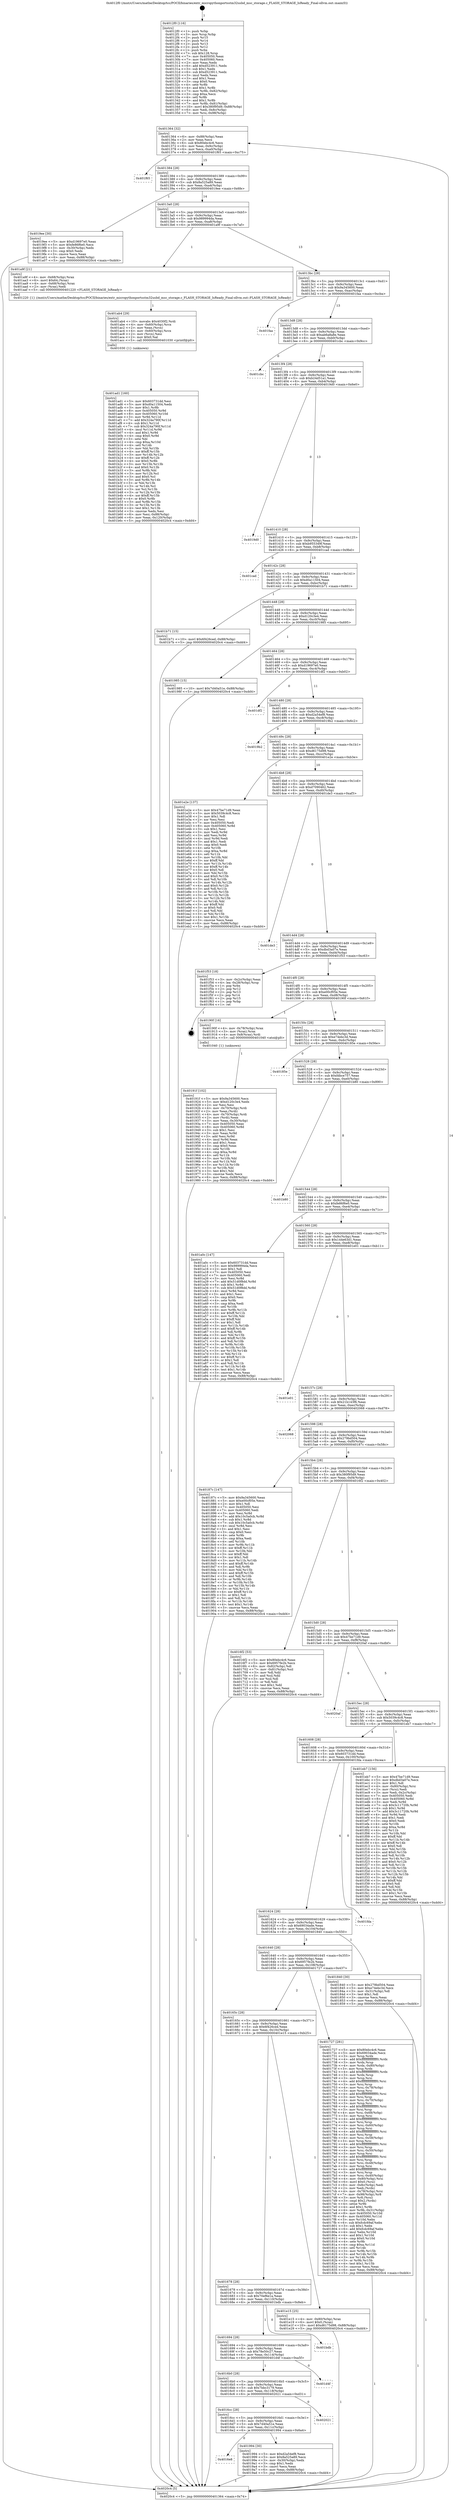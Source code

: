 digraph "0x4012f0" {
  label = "0x4012f0 (/mnt/c/Users/mathe/Desktop/tcc/POCII/binaries/extr_micropythonportsstm32usbd_msc_storage.c_FLASH_STORAGE_IsReady_Final-ollvm.out::main(0))"
  labelloc = "t"
  node[shape=record]

  Entry [label="",width=0.3,height=0.3,shape=circle,fillcolor=black,style=filled]
  "0x401364" [label="{
     0x401364 [32]\l
     | [instrs]\l
     &nbsp;&nbsp;0x401364 \<+6\>: mov -0x88(%rbp),%eax\l
     &nbsp;&nbsp;0x40136a \<+2\>: mov %eax,%ecx\l
     &nbsp;&nbsp;0x40136c \<+6\>: sub $0x80ebc4c6,%ecx\l
     &nbsp;&nbsp;0x401372 \<+6\>: mov %eax,-0x9c(%rbp)\l
     &nbsp;&nbsp;0x401378 \<+6\>: mov %ecx,-0xa0(%rbp)\l
     &nbsp;&nbsp;0x40137e \<+6\>: je 0000000000401f65 \<main+0xc75\>\l
  }"]
  "0x401f65" [label="{
     0x401f65\l
  }", style=dashed]
  "0x401384" [label="{
     0x401384 [28]\l
     | [instrs]\l
     &nbsp;&nbsp;0x401384 \<+5\>: jmp 0000000000401389 \<main+0x99\>\l
     &nbsp;&nbsp;0x401389 \<+6\>: mov -0x9c(%rbp),%eax\l
     &nbsp;&nbsp;0x40138f \<+5\>: sub $0x8a525a89,%eax\l
     &nbsp;&nbsp;0x401394 \<+6\>: mov %eax,-0xa4(%rbp)\l
     &nbsp;&nbsp;0x40139a \<+6\>: je 00000000004019ee \<main+0x6fe\>\l
  }"]
  Exit [label="",width=0.3,height=0.3,shape=circle,fillcolor=black,style=filled,peripheries=2]
  "0x4019ee" [label="{
     0x4019ee [30]\l
     | [instrs]\l
     &nbsp;&nbsp;0x4019ee \<+5\>: mov $0xd19697e0,%eax\l
     &nbsp;&nbsp;0x4019f3 \<+5\>: mov $0xfe86f6e0,%ecx\l
     &nbsp;&nbsp;0x4019f8 \<+3\>: mov -0x30(%rbp),%edx\l
     &nbsp;&nbsp;0x4019fb \<+3\>: cmp $0x0,%edx\l
     &nbsp;&nbsp;0x4019fe \<+3\>: cmove %ecx,%eax\l
     &nbsp;&nbsp;0x401a01 \<+6\>: mov %eax,-0x88(%rbp)\l
     &nbsp;&nbsp;0x401a07 \<+5\>: jmp 00000000004020c4 \<main+0xdd4\>\l
  }"]
  "0x4013a0" [label="{
     0x4013a0 [28]\l
     | [instrs]\l
     &nbsp;&nbsp;0x4013a0 \<+5\>: jmp 00000000004013a5 \<main+0xb5\>\l
     &nbsp;&nbsp;0x4013a5 \<+6\>: mov -0x9c(%rbp),%eax\l
     &nbsp;&nbsp;0x4013ab \<+5\>: sub $0x989994da,%eax\l
     &nbsp;&nbsp;0x4013b0 \<+6\>: mov %eax,-0xa8(%rbp)\l
     &nbsp;&nbsp;0x4013b6 \<+6\>: je 0000000000401a9f \<main+0x7af\>\l
  }"]
  "0x401ad1" [label="{
     0x401ad1 [160]\l
     | [instrs]\l
     &nbsp;&nbsp;0x401ad1 \<+5\>: mov $0x603731dd,%esi\l
     &nbsp;&nbsp;0x401ad6 \<+5\>: mov $0xd0a11504,%edx\l
     &nbsp;&nbsp;0x401adb \<+3\>: mov $0x1,%r8b\l
     &nbsp;&nbsp;0x401ade \<+8\>: mov 0x405050,%r9d\l
     &nbsp;&nbsp;0x401ae6 \<+8\>: mov 0x405060,%r10d\l
     &nbsp;&nbsp;0x401aee \<+3\>: mov %r9d,%r11d\l
     &nbsp;&nbsp;0x401af1 \<+7\>: add $0x324a790f,%r11d\l
     &nbsp;&nbsp;0x401af8 \<+4\>: sub $0x1,%r11d\l
     &nbsp;&nbsp;0x401afc \<+7\>: sub $0x324a790f,%r11d\l
     &nbsp;&nbsp;0x401b03 \<+4\>: imul %r11d,%r9d\l
     &nbsp;&nbsp;0x401b07 \<+4\>: and $0x1,%r9d\l
     &nbsp;&nbsp;0x401b0b \<+4\>: cmp $0x0,%r9d\l
     &nbsp;&nbsp;0x401b0f \<+3\>: sete %bl\l
     &nbsp;&nbsp;0x401b12 \<+4\>: cmp $0xa,%r10d\l
     &nbsp;&nbsp;0x401b16 \<+4\>: setl %r14b\l
     &nbsp;&nbsp;0x401b1a \<+3\>: mov %bl,%r15b\l
     &nbsp;&nbsp;0x401b1d \<+4\>: xor $0xff,%r15b\l
     &nbsp;&nbsp;0x401b21 \<+3\>: mov %r14b,%r12b\l
     &nbsp;&nbsp;0x401b24 \<+4\>: xor $0xff,%r12b\l
     &nbsp;&nbsp;0x401b28 \<+4\>: xor $0x0,%r8b\l
     &nbsp;&nbsp;0x401b2c \<+3\>: mov %r15b,%r13b\l
     &nbsp;&nbsp;0x401b2f \<+4\>: and $0x0,%r13b\l
     &nbsp;&nbsp;0x401b33 \<+3\>: and %r8b,%bl\l
     &nbsp;&nbsp;0x401b36 \<+3\>: mov %r12b,%cl\l
     &nbsp;&nbsp;0x401b39 \<+3\>: and $0x0,%cl\l
     &nbsp;&nbsp;0x401b3c \<+3\>: and %r8b,%r14b\l
     &nbsp;&nbsp;0x401b3f \<+3\>: or %bl,%r13b\l
     &nbsp;&nbsp;0x401b42 \<+3\>: or %r14b,%cl\l
     &nbsp;&nbsp;0x401b45 \<+3\>: xor %cl,%r13b\l
     &nbsp;&nbsp;0x401b48 \<+3\>: or %r12b,%r15b\l
     &nbsp;&nbsp;0x401b4b \<+4\>: xor $0xff,%r15b\l
     &nbsp;&nbsp;0x401b4f \<+4\>: or $0x0,%r8b\l
     &nbsp;&nbsp;0x401b53 \<+3\>: and %r8b,%r15b\l
     &nbsp;&nbsp;0x401b56 \<+3\>: or %r15b,%r13b\l
     &nbsp;&nbsp;0x401b59 \<+4\>: test $0x1,%r13b\l
     &nbsp;&nbsp;0x401b5d \<+3\>: cmovne %edx,%esi\l
     &nbsp;&nbsp;0x401b60 \<+6\>: mov %esi,-0x88(%rbp)\l
     &nbsp;&nbsp;0x401b66 \<+6\>: mov %eax,-0x120(%rbp)\l
     &nbsp;&nbsp;0x401b6c \<+5\>: jmp 00000000004020c4 \<main+0xdd4\>\l
  }"]
  "0x401a9f" [label="{
     0x401a9f [21]\l
     | [instrs]\l
     &nbsp;&nbsp;0x401a9f \<+4\>: mov -0x68(%rbp),%rax\l
     &nbsp;&nbsp;0x401aa3 \<+6\>: movl $0x64,(%rax)\l
     &nbsp;&nbsp;0x401aa9 \<+4\>: mov -0x68(%rbp),%rax\l
     &nbsp;&nbsp;0x401aad \<+2\>: mov (%rax),%edi\l
     &nbsp;&nbsp;0x401aaf \<+5\>: call 0000000000401220 \<FLASH_STORAGE_IsReady\>\l
     | [calls]\l
     &nbsp;&nbsp;0x401220 \{1\} (/mnt/c/Users/mathe/Desktop/tcc/POCII/binaries/extr_micropythonportsstm32usbd_msc_storage.c_FLASH_STORAGE_IsReady_Final-ollvm.out::FLASH_STORAGE_IsReady)\l
  }"]
  "0x4013bc" [label="{
     0x4013bc [28]\l
     | [instrs]\l
     &nbsp;&nbsp;0x4013bc \<+5\>: jmp 00000000004013c1 \<main+0xd1\>\l
     &nbsp;&nbsp;0x4013c1 \<+6\>: mov -0x9c(%rbp),%eax\l
     &nbsp;&nbsp;0x4013c7 \<+5\>: sub $0x9a345600,%eax\l
     &nbsp;&nbsp;0x4013cc \<+6\>: mov %eax,-0xac(%rbp)\l
     &nbsp;&nbsp;0x4013d2 \<+6\>: je 0000000000401faa \<main+0xcba\>\l
  }"]
  "0x401ab4" [label="{
     0x401ab4 [29]\l
     | [instrs]\l
     &nbsp;&nbsp;0x401ab4 \<+10\>: movabs $0x4030f2,%rdi\l
     &nbsp;&nbsp;0x401abe \<+4\>: mov -0x60(%rbp),%rcx\l
     &nbsp;&nbsp;0x401ac2 \<+2\>: mov %eax,(%rcx)\l
     &nbsp;&nbsp;0x401ac4 \<+4\>: mov -0x60(%rbp),%rcx\l
     &nbsp;&nbsp;0x401ac8 \<+2\>: mov (%rcx),%esi\l
     &nbsp;&nbsp;0x401aca \<+2\>: mov $0x0,%al\l
     &nbsp;&nbsp;0x401acc \<+5\>: call 0000000000401030 \<printf@plt\>\l
     | [calls]\l
     &nbsp;&nbsp;0x401030 \{1\} (unknown)\l
  }"]
  "0x401faa" [label="{
     0x401faa\l
  }", style=dashed]
  "0x4013d8" [label="{
     0x4013d8 [28]\l
     | [instrs]\l
     &nbsp;&nbsp;0x4013d8 \<+5\>: jmp 00000000004013dd \<main+0xed\>\l
     &nbsp;&nbsp;0x4013dd \<+6\>: mov -0x9c(%rbp),%eax\l
     &nbsp;&nbsp;0x4013e3 \<+5\>: sub $0xab6a8a8e,%eax\l
     &nbsp;&nbsp;0x4013e8 \<+6\>: mov %eax,-0xb0(%rbp)\l
     &nbsp;&nbsp;0x4013ee \<+6\>: je 0000000000401cbc \<main+0x9cc\>\l
  }"]
  "0x4016e8" [label="{
     0x4016e8\l
  }", style=dashed]
  "0x401cbc" [label="{
     0x401cbc\l
  }", style=dashed]
  "0x4013f4" [label="{
     0x4013f4 [28]\l
     | [instrs]\l
     &nbsp;&nbsp;0x4013f4 \<+5\>: jmp 00000000004013f9 \<main+0x109\>\l
     &nbsp;&nbsp;0x4013f9 \<+6\>: mov -0x9c(%rbp),%eax\l
     &nbsp;&nbsp;0x4013ff \<+5\>: sub $0xb24d51a1,%eax\l
     &nbsp;&nbsp;0x401404 \<+6\>: mov %eax,-0xb4(%rbp)\l
     &nbsp;&nbsp;0x40140a \<+6\>: je 00000000004019d0 \<main+0x6e0\>\l
  }"]
  "0x401994" [label="{
     0x401994 [30]\l
     | [instrs]\l
     &nbsp;&nbsp;0x401994 \<+5\>: mov $0xd2a54ef8,%eax\l
     &nbsp;&nbsp;0x401999 \<+5\>: mov $0x8a525a89,%ecx\l
     &nbsp;&nbsp;0x40199e \<+3\>: mov -0x30(%rbp),%edx\l
     &nbsp;&nbsp;0x4019a1 \<+3\>: cmp $0x1,%edx\l
     &nbsp;&nbsp;0x4019a4 \<+3\>: cmovl %ecx,%eax\l
     &nbsp;&nbsp;0x4019a7 \<+6\>: mov %eax,-0x88(%rbp)\l
     &nbsp;&nbsp;0x4019ad \<+5\>: jmp 00000000004020c4 \<main+0xdd4\>\l
  }"]
  "0x4019d0" [label="{
     0x4019d0\l
  }", style=dashed]
  "0x401410" [label="{
     0x401410 [28]\l
     | [instrs]\l
     &nbsp;&nbsp;0x401410 \<+5\>: jmp 0000000000401415 \<main+0x125\>\l
     &nbsp;&nbsp;0x401415 \<+6\>: mov -0x9c(%rbp),%eax\l
     &nbsp;&nbsp;0x40141b \<+5\>: sub $0xb955349f,%eax\l
     &nbsp;&nbsp;0x401420 \<+6\>: mov %eax,-0xb8(%rbp)\l
     &nbsp;&nbsp;0x401426 \<+6\>: je 0000000000401cad \<main+0x9bd\>\l
  }"]
  "0x4016cc" [label="{
     0x4016cc [28]\l
     | [instrs]\l
     &nbsp;&nbsp;0x4016cc \<+5\>: jmp 00000000004016d1 \<main+0x3e1\>\l
     &nbsp;&nbsp;0x4016d1 \<+6\>: mov -0x9c(%rbp),%eax\l
     &nbsp;&nbsp;0x4016d7 \<+5\>: sub $0x7d40a51e,%eax\l
     &nbsp;&nbsp;0x4016dc \<+6\>: mov %eax,-0x11c(%rbp)\l
     &nbsp;&nbsp;0x4016e2 \<+6\>: je 0000000000401994 \<main+0x6a4\>\l
  }"]
  "0x401cad" [label="{
     0x401cad\l
  }", style=dashed]
  "0x40142c" [label="{
     0x40142c [28]\l
     | [instrs]\l
     &nbsp;&nbsp;0x40142c \<+5\>: jmp 0000000000401431 \<main+0x141\>\l
     &nbsp;&nbsp;0x401431 \<+6\>: mov -0x9c(%rbp),%eax\l
     &nbsp;&nbsp;0x401437 \<+5\>: sub $0xd0a11504,%eax\l
     &nbsp;&nbsp;0x40143c \<+6\>: mov %eax,-0xbc(%rbp)\l
     &nbsp;&nbsp;0x401442 \<+6\>: je 0000000000401b71 \<main+0x881\>\l
  }"]
  "0x402021" [label="{
     0x402021\l
  }", style=dashed]
  "0x401b71" [label="{
     0x401b71 [15]\l
     | [instrs]\l
     &nbsp;&nbsp;0x401b71 \<+10\>: movl $0x6f426ced,-0x88(%rbp)\l
     &nbsp;&nbsp;0x401b7b \<+5\>: jmp 00000000004020c4 \<main+0xdd4\>\l
  }"]
  "0x401448" [label="{
     0x401448 [28]\l
     | [instrs]\l
     &nbsp;&nbsp;0x401448 \<+5\>: jmp 000000000040144d \<main+0x15d\>\l
     &nbsp;&nbsp;0x40144d \<+6\>: mov -0x9c(%rbp),%eax\l
     &nbsp;&nbsp;0x401453 \<+5\>: sub $0xd120c3e4,%eax\l
     &nbsp;&nbsp;0x401458 \<+6\>: mov %eax,-0xc0(%rbp)\l
     &nbsp;&nbsp;0x40145e \<+6\>: je 0000000000401985 \<main+0x695\>\l
  }"]
  "0x4016b0" [label="{
     0x4016b0 [28]\l
     | [instrs]\l
     &nbsp;&nbsp;0x4016b0 \<+5\>: jmp 00000000004016b5 \<main+0x3c5\>\l
     &nbsp;&nbsp;0x4016b5 \<+6\>: mov -0x9c(%rbp),%eax\l
     &nbsp;&nbsp;0x4016bb \<+5\>: sub $0x7bbc3179,%eax\l
     &nbsp;&nbsp;0x4016c0 \<+6\>: mov %eax,-0x118(%rbp)\l
     &nbsp;&nbsp;0x4016c6 \<+6\>: je 0000000000402021 \<main+0xd31\>\l
  }"]
  "0x401985" [label="{
     0x401985 [15]\l
     | [instrs]\l
     &nbsp;&nbsp;0x401985 \<+10\>: movl $0x7d40a51e,-0x88(%rbp)\l
     &nbsp;&nbsp;0x40198f \<+5\>: jmp 00000000004020c4 \<main+0xdd4\>\l
  }"]
  "0x401464" [label="{
     0x401464 [28]\l
     | [instrs]\l
     &nbsp;&nbsp;0x401464 \<+5\>: jmp 0000000000401469 \<main+0x179\>\l
     &nbsp;&nbsp;0x401469 \<+6\>: mov -0x9c(%rbp),%eax\l
     &nbsp;&nbsp;0x40146f \<+5\>: sub $0xd19697e0,%eax\l
     &nbsp;&nbsp;0x401474 \<+6\>: mov %eax,-0xc4(%rbp)\l
     &nbsp;&nbsp;0x40147a \<+6\>: je 0000000000401df2 \<main+0xb02\>\l
  }"]
  "0x401d4f" [label="{
     0x401d4f\l
  }", style=dashed]
  "0x401df2" [label="{
     0x401df2\l
  }", style=dashed]
  "0x401480" [label="{
     0x401480 [28]\l
     | [instrs]\l
     &nbsp;&nbsp;0x401480 \<+5\>: jmp 0000000000401485 \<main+0x195\>\l
     &nbsp;&nbsp;0x401485 \<+6\>: mov -0x9c(%rbp),%eax\l
     &nbsp;&nbsp;0x40148b \<+5\>: sub $0xd2a54ef8,%eax\l
     &nbsp;&nbsp;0x401490 \<+6\>: mov %eax,-0xc8(%rbp)\l
     &nbsp;&nbsp;0x401496 \<+6\>: je 00000000004019b2 \<main+0x6c2\>\l
  }"]
  "0x401694" [label="{
     0x401694 [28]\l
     | [instrs]\l
     &nbsp;&nbsp;0x401694 \<+5\>: jmp 0000000000401699 \<main+0x3a9\>\l
     &nbsp;&nbsp;0x401699 \<+6\>: mov -0x9c(%rbp),%eax\l
     &nbsp;&nbsp;0x40169f \<+5\>: sub $0x78e50c27,%eax\l
     &nbsp;&nbsp;0x4016a4 \<+6\>: mov %eax,-0x114(%rbp)\l
     &nbsp;&nbsp;0x4016aa \<+6\>: je 0000000000401d4f \<main+0xa5f\>\l
  }"]
  "0x4019b2" [label="{
     0x4019b2\l
  }", style=dashed]
  "0x40149c" [label="{
     0x40149c [28]\l
     | [instrs]\l
     &nbsp;&nbsp;0x40149c \<+5\>: jmp 00000000004014a1 \<main+0x1b1\>\l
     &nbsp;&nbsp;0x4014a1 \<+6\>: mov -0x9c(%rbp),%eax\l
     &nbsp;&nbsp;0x4014a7 \<+5\>: sub $0xd6175d98,%eax\l
     &nbsp;&nbsp;0x4014ac \<+6\>: mov %eax,-0xcc(%rbp)\l
     &nbsp;&nbsp;0x4014b2 \<+6\>: je 0000000000401e2e \<main+0xb3e\>\l
  }"]
  "0x401bdb" [label="{
     0x401bdb\l
  }", style=dashed]
  "0x401e2e" [label="{
     0x401e2e [137]\l
     | [instrs]\l
     &nbsp;&nbsp;0x401e2e \<+5\>: mov $0x47be71d9,%eax\l
     &nbsp;&nbsp;0x401e33 \<+5\>: mov $0x5039c4c8,%ecx\l
     &nbsp;&nbsp;0x401e38 \<+2\>: mov $0x1,%dl\l
     &nbsp;&nbsp;0x401e3a \<+2\>: xor %esi,%esi\l
     &nbsp;&nbsp;0x401e3c \<+7\>: mov 0x405050,%edi\l
     &nbsp;&nbsp;0x401e43 \<+8\>: mov 0x405060,%r8d\l
     &nbsp;&nbsp;0x401e4b \<+3\>: sub $0x1,%esi\l
     &nbsp;&nbsp;0x401e4e \<+3\>: mov %edi,%r9d\l
     &nbsp;&nbsp;0x401e51 \<+3\>: add %esi,%r9d\l
     &nbsp;&nbsp;0x401e54 \<+4\>: imul %r9d,%edi\l
     &nbsp;&nbsp;0x401e58 \<+3\>: and $0x1,%edi\l
     &nbsp;&nbsp;0x401e5b \<+3\>: cmp $0x0,%edi\l
     &nbsp;&nbsp;0x401e5e \<+4\>: sete %r10b\l
     &nbsp;&nbsp;0x401e62 \<+4\>: cmp $0xa,%r8d\l
     &nbsp;&nbsp;0x401e66 \<+4\>: setl %r11b\l
     &nbsp;&nbsp;0x401e6a \<+3\>: mov %r10b,%bl\l
     &nbsp;&nbsp;0x401e6d \<+3\>: xor $0xff,%bl\l
     &nbsp;&nbsp;0x401e70 \<+3\>: mov %r11b,%r14b\l
     &nbsp;&nbsp;0x401e73 \<+4\>: xor $0xff,%r14b\l
     &nbsp;&nbsp;0x401e77 \<+3\>: xor $0x0,%dl\l
     &nbsp;&nbsp;0x401e7a \<+3\>: mov %bl,%r15b\l
     &nbsp;&nbsp;0x401e7d \<+4\>: and $0x0,%r15b\l
     &nbsp;&nbsp;0x401e81 \<+3\>: and %dl,%r10b\l
     &nbsp;&nbsp;0x401e84 \<+3\>: mov %r14b,%r12b\l
     &nbsp;&nbsp;0x401e87 \<+4\>: and $0x0,%r12b\l
     &nbsp;&nbsp;0x401e8b \<+3\>: and %dl,%r11b\l
     &nbsp;&nbsp;0x401e8e \<+3\>: or %r10b,%r15b\l
     &nbsp;&nbsp;0x401e91 \<+3\>: or %r11b,%r12b\l
     &nbsp;&nbsp;0x401e94 \<+3\>: xor %r12b,%r15b\l
     &nbsp;&nbsp;0x401e97 \<+3\>: or %r14b,%bl\l
     &nbsp;&nbsp;0x401e9a \<+3\>: xor $0xff,%bl\l
     &nbsp;&nbsp;0x401e9d \<+3\>: or $0x0,%dl\l
     &nbsp;&nbsp;0x401ea0 \<+2\>: and %dl,%bl\l
     &nbsp;&nbsp;0x401ea2 \<+3\>: or %bl,%r15b\l
     &nbsp;&nbsp;0x401ea5 \<+4\>: test $0x1,%r15b\l
     &nbsp;&nbsp;0x401ea9 \<+3\>: cmovne %ecx,%eax\l
     &nbsp;&nbsp;0x401eac \<+6\>: mov %eax,-0x88(%rbp)\l
     &nbsp;&nbsp;0x401eb2 \<+5\>: jmp 00000000004020c4 \<main+0xdd4\>\l
  }"]
  "0x4014b8" [label="{
     0x4014b8 [28]\l
     | [instrs]\l
     &nbsp;&nbsp;0x4014b8 \<+5\>: jmp 00000000004014bd \<main+0x1cd\>\l
     &nbsp;&nbsp;0x4014bd \<+6\>: mov -0x9c(%rbp),%eax\l
     &nbsp;&nbsp;0x4014c3 \<+5\>: sub $0xd7090462,%eax\l
     &nbsp;&nbsp;0x4014c8 \<+6\>: mov %eax,-0xd0(%rbp)\l
     &nbsp;&nbsp;0x4014ce \<+6\>: je 0000000000401de3 \<main+0xaf3\>\l
  }"]
  "0x401678" [label="{
     0x401678 [28]\l
     | [instrs]\l
     &nbsp;&nbsp;0x401678 \<+5\>: jmp 000000000040167d \<main+0x38d\>\l
     &nbsp;&nbsp;0x40167d \<+6\>: mov -0x9c(%rbp),%eax\l
     &nbsp;&nbsp;0x401683 \<+5\>: sub $0x70ef6e1a,%eax\l
     &nbsp;&nbsp;0x401688 \<+6\>: mov %eax,-0x110(%rbp)\l
     &nbsp;&nbsp;0x40168e \<+6\>: je 0000000000401bdb \<main+0x8eb\>\l
  }"]
  "0x401de3" [label="{
     0x401de3\l
  }", style=dashed]
  "0x4014d4" [label="{
     0x4014d4 [28]\l
     | [instrs]\l
     &nbsp;&nbsp;0x4014d4 \<+5\>: jmp 00000000004014d9 \<main+0x1e9\>\l
     &nbsp;&nbsp;0x4014d9 \<+6\>: mov -0x9c(%rbp),%eax\l
     &nbsp;&nbsp;0x4014df \<+5\>: sub $0xdbd3a07e,%eax\l
     &nbsp;&nbsp;0x4014e4 \<+6\>: mov %eax,-0xd4(%rbp)\l
     &nbsp;&nbsp;0x4014ea \<+6\>: je 0000000000401f53 \<main+0xc63\>\l
  }"]
  "0x401e15" [label="{
     0x401e15 [25]\l
     | [instrs]\l
     &nbsp;&nbsp;0x401e15 \<+4\>: mov -0x80(%rbp),%rax\l
     &nbsp;&nbsp;0x401e19 \<+6\>: movl $0x0,(%rax)\l
     &nbsp;&nbsp;0x401e1f \<+10\>: movl $0xd6175d98,-0x88(%rbp)\l
     &nbsp;&nbsp;0x401e29 \<+5\>: jmp 00000000004020c4 \<main+0xdd4\>\l
  }"]
  "0x401f53" [label="{
     0x401f53 [18]\l
     | [instrs]\l
     &nbsp;&nbsp;0x401f53 \<+3\>: mov -0x2c(%rbp),%eax\l
     &nbsp;&nbsp;0x401f56 \<+4\>: lea -0x28(%rbp),%rsp\l
     &nbsp;&nbsp;0x401f5a \<+1\>: pop %rbx\l
     &nbsp;&nbsp;0x401f5b \<+2\>: pop %r12\l
     &nbsp;&nbsp;0x401f5d \<+2\>: pop %r13\l
     &nbsp;&nbsp;0x401f5f \<+2\>: pop %r14\l
     &nbsp;&nbsp;0x401f61 \<+2\>: pop %r15\l
     &nbsp;&nbsp;0x401f63 \<+1\>: pop %rbp\l
     &nbsp;&nbsp;0x401f64 \<+1\>: ret\l
  }"]
  "0x4014f0" [label="{
     0x4014f0 [28]\l
     | [instrs]\l
     &nbsp;&nbsp;0x4014f0 \<+5\>: jmp 00000000004014f5 \<main+0x205\>\l
     &nbsp;&nbsp;0x4014f5 \<+6\>: mov -0x9c(%rbp),%eax\l
     &nbsp;&nbsp;0x4014fb \<+5\>: sub $0xe00cf05e,%eax\l
     &nbsp;&nbsp;0x401500 \<+6\>: mov %eax,-0xd8(%rbp)\l
     &nbsp;&nbsp;0x401506 \<+6\>: je 000000000040190f \<main+0x61f\>\l
  }"]
  "0x40191f" [label="{
     0x40191f [102]\l
     | [instrs]\l
     &nbsp;&nbsp;0x40191f \<+5\>: mov $0x9a345600,%ecx\l
     &nbsp;&nbsp;0x401924 \<+5\>: mov $0xd120c3e4,%edx\l
     &nbsp;&nbsp;0x401929 \<+2\>: xor %esi,%esi\l
     &nbsp;&nbsp;0x40192b \<+4\>: mov -0x70(%rbp),%rdi\l
     &nbsp;&nbsp;0x40192f \<+2\>: mov %eax,(%rdi)\l
     &nbsp;&nbsp;0x401931 \<+4\>: mov -0x70(%rbp),%rdi\l
     &nbsp;&nbsp;0x401935 \<+2\>: mov (%rdi),%eax\l
     &nbsp;&nbsp;0x401937 \<+3\>: mov %eax,-0x30(%rbp)\l
     &nbsp;&nbsp;0x40193a \<+7\>: mov 0x405050,%eax\l
     &nbsp;&nbsp;0x401941 \<+8\>: mov 0x405060,%r8d\l
     &nbsp;&nbsp;0x401949 \<+3\>: sub $0x1,%esi\l
     &nbsp;&nbsp;0x40194c \<+3\>: mov %eax,%r9d\l
     &nbsp;&nbsp;0x40194f \<+3\>: add %esi,%r9d\l
     &nbsp;&nbsp;0x401952 \<+4\>: imul %r9d,%eax\l
     &nbsp;&nbsp;0x401956 \<+3\>: and $0x1,%eax\l
     &nbsp;&nbsp;0x401959 \<+3\>: cmp $0x0,%eax\l
     &nbsp;&nbsp;0x40195c \<+4\>: sete %r10b\l
     &nbsp;&nbsp;0x401960 \<+4\>: cmp $0xa,%r8d\l
     &nbsp;&nbsp;0x401964 \<+4\>: setl %r11b\l
     &nbsp;&nbsp;0x401968 \<+3\>: mov %r10b,%bl\l
     &nbsp;&nbsp;0x40196b \<+3\>: and %r11b,%bl\l
     &nbsp;&nbsp;0x40196e \<+3\>: xor %r11b,%r10b\l
     &nbsp;&nbsp;0x401971 \<+3\>: or %r10b,%bl\l
     &nbsp;&nbsp;0x401974 \<+3\>: test $0x1,%bl\l
     &nbsp;&nbsp;0x401977 \<+3\>: cmovne %edx,%ecx\l
     &nbsp;&nbsp;0x40197a \<+6\>: mov %ecx,-0x88(%rbp)\l
     &nbsp;&nbsp;0x401980 \<+5\>: jmp 00000000004020c4 \<main+0xdd4\>\l
  }"]
  "0x40190f" [label="{
     0x40190f [16]\l
     | [instrs]\l
     &nbsp;&nbsp;0x40190f \<+4\>: mov -0x78(%rbp),%rax\l
     &nbsp;&nbsp;0x401913 \<+3\>: mov (%rax),%rax\l
     &nbsp;&nbsp;0x401916 \<+4\>: mov 0x8(%rax),%rdi\l
     &nbsp;&nbsp;0x40191a \<+5\>: call 0000000000401040 \<atoi@plt\>\l
     | [calls]\l
     &nbsp;&nbsp;0x401040 \{1\} (unknown)\l
  }"]
  "0x40150c" [label="{
     0x40150c [28]\l
     | [instrs]\l
     &nbsp;&nbsp;0x40150c \<+5\>: jmp 0000000000401511 \<main+0x221\>\l
     &nbsp;&nbsp;0x401511 \<+6\>: mov -0x9c(%rbp),%eax\l
     &nbsp;&nbsp;0x401517 \<+5\>: sub $0xe74ebc3d,%eax\l
     &nbsp;&nbsp;0x40151c \<+6\>: mov %eax,-0xdc(%rbp)\l
     &nbsp;&nbsp;0x401522 \<+6\>: je 000000000040185e \<main+0x56e\>\l
  }"]
  "0x40165c" [label="{
     0x40165c [28]\l
     | [instrs]\l
     &nbsp;&nbsp;0x40165c \<+5\>: jmp 0000000000401661 \<main+0x371\>\l
     &nbsp;&nbsp;0x401661 \<+6\>: mov -0x9c(%rbp),%eax\l
     &nbsp;&nbsp;0x401667 \<+5\>: sub $0x6f426ced,%eax\l
     &nbsp;&nbsp;0x40166c \<+6\>: mov %eax,-0x10c(%rbp)\l
     &nbsp;&nbsp;0x401672 \<+6\>: je 0000000000401e15 \<main+0xb25\>\l
  }"]
  "0x40185e" [label="{
     0x40185e\l
  }", style=dashed]
  "0x401528" [label="{
     0x401528 [28]\l
     | [instrs]\l
     &nbsp;&nbsp;0x401528 \<+5\>: jmp 000000000040152d \<main+0x23d\>\l
     &nbsp;&nbsp;0x40152d \<+6\>: mov -0x9c(%rbp),%eax\l
     &nbsp;&nbsp;0x401533 \<+5\>: sub $0xfdbce757,%eax\l
     &nbsp;&nbsp;0x401538 \<+6\>: mov %eax,-0xe0(%rbp)\l
     &nbsp;&nbsp;0x40153e \<+6\>: je 0000000000401b80 \<main+0x890\>\l
  }"]
  "0x401727" [label="{
     0x401727 [281]\l
     | [instrs]\l
     &nbsp;&nbsp;0x401727 \<+5\>: mov $0x80ebc4c6,%eax\l
     &nbsp;&nbsp;0x40172c \<+5\>: mov $0x69034ade,%ecx\l
     &nbsp;&nbsp;0x401731 \<+3\>: mov %rsp,%rdx\l
     &nbsp;&nbsp;0x401734 \<+4\>: add $0xfffffffffffffff0,%rdx\l
     &nbsp;&nbsp;0x401738 \<+3\>: mov %rdx,%rsp\l
     &nbsp;&nbsp;0x40173b \<+4\>: mov %rdx,-0x80(%rbp)\l
     &nbsp;&nbsp;0x40173f \<+3\>: mov %rsp,%rdx\l
     &nbsp;&nbsp;0x401742 \<+4\>: add $0xfffffffffffffff0,%rdx\l
     &nbsp;&nbsp;0x401746 \<+3\>: mov %rdx,%rsp\l
     &nbsp;&nbsp;0x401749 \<+3\>: mov %rsp,%rsi\l
     &nbsp;&nbsp;0x40174c \<+4\>: add $0xfffffffffffffff0,%rsi\l
     &nbsp;&nbsp;0x401750 \<+3\>: mov %rsi,%rsp\l
     &nbsp;&nbsp;0x401753 \<+4\>: mov %rsi,-0x78(%rbp)\l
     &nbsp;&nbsp;0x401757 \<+3\>: mov %rsp,%rsi\l
     &nbsp;&nbsp;0x40175a \<+4\>: add $0xfffffffffffffff0,%rsi\l
     &nbsp;&nbsp;0x40175e \<+3\>: mov %rsi,%rsp\l
     &nbsp;&nbsp;0x401761 \<+4\>: mov %rsi,-0x70(%rbp)\l
     &nbsp;&nbsp;0x401765 \<+3\>: mov %rsp,%rsi\l
     &nbsp;&nbsp;0x401768 \<+4\>: add $0xfffffffffffffff0,%rsi\l
     &nbsp;&nbsp;0x40176c \<+3\>: mov %rsi,%rsp\l
     &nbsp;&nbsp;0x40176f \<+4\>: mov %rsi,-0x68(%rbp)\l
     &nbsp;&nbsp;0x401773 \<+3\>: mov %rsp,%rsi\l
     &nbsp;&nbsp;0x401776 \<+4\>: add $0xfffffffffffffff0,%rsi\l
     &nbsp;&nbsp;0x40177a \<+3\>: mov %rsi,%rsp\l
     &nbsp;&nbsp;0x40177d \<+4\>: mov %rsi,-0x60(%rbp)\l
     &nbsp;&nbsp;0x401781 \<+3\>: mov %rsp,%rsi\l
     &nbsp;&nbsp;0x401784 \<+4\>: add $0xfffffffffffffff0,%rsi\l
     &nbsp;&nbsp;0x401788 \<+3\>: mov %rsi,%rsp\l
     &nbsp;&nbsp;0x40178b \<+4\>: mov %rsi,-0x58(%rbp)\l
     &nbsp;&nbsp;0x40178f \<+3\>: mov %rsp,%rsi\l
     &nbsp;&nbsp;0x401792 \<+4\>: add $0xfffffffffffffff0,%rsi\l
     &nbsp;&nbsp;0x401796 \<+3\>: mov %rsi,%rsp\l
     &nbsp;&nbsp;0x401799 \<+4\>: mov %rsi,-0x50(%rbp)\l
     &nbsp;&nbsp;0x40179d \<+3\>: mov %rsp,%rsi\l
     &nbsp;&nbsp;0x4017a0 \<+4\>: add $0xfffffffffffffff0,%rsi\l
     &nbsp;&nbsp;0x4017a4 \<+3\>: mov %rsi,%rsp\l
     &nbsp;&nbsp;0x4017a7 \<+4\>: mov %rsi,-0x48(%rbp)\l
     &nbsp;&nbsp;0x4017ab \<+3\>: mov %rsp,%rsi\l
     &nbsp;&nbsp;0x4017ae \<+4\>: add $0xfffffffffffffff0,%rsi\l
     &nbsp;&nbsp;0x4017b2 \<+3\>: mov %rsi,%rsp\l
     &nbsp;&nbsp;0x4017b5 \<+4\>: mov %rsi,-0x40(%rbp)\l
     &nbsp;&nbsp;0x4017b9 \<+4\>: mov -0x80(%rbp),%rsi\l
     &nbsp;&nbsp;0x4017bd \<+6\>: movl $0x0,(%rsi)\l
     &nbsp;&nbsp;0x4017c3 \<+6\>: mov -0x8c(%rbp),%edi\l
     &nbsp;&nbsp;0x4017c9 \<+2\>: mov %edi,(%rdx)\l
     &nbsp;&nbsp;0x4017cb \<+4\>: mov -0x78(%rbp),%rsi\l
     &nbsp;&nbsp;0x4017cf \<+7\>: mov -0x98(%rbp),%r8\l
     &nbsp;&nbsp;0x4017d6 \<+3\>: mov %r8,(%rsi)\l
     &nbsp;&nbsp;0x4017d9 \<+3\>: cmpl $0x2,(%rdx)\l
     &nbsp;&nbsp;0x4017dc \<+4\>: setne %r9b\l
     &nbsp;&nbsp;0x4017e0 \<+4\>: and $0x1,%r9b\l
     &nbsp;&nbsp;0x4017e4 \<+4\>: mov %r9b,-0x31(%rbp)\l
     &nbsp;&nbsp;0x4017e8 \<+8\>: mov 0x405050,%r10d\l
     &nbsp;&nbsp;0x4017f0 \<+8\>: mov 0x405060,%r11d\l
     &nbsp;&nbsp;0x4017f8 \<+3\>: mov %r10d,%ebx\l
     &nbsp;&nbsp;0x4017fb \<+6\>: sub $0xfcdc69af,%ebx\l
     &nbsp;&nbsp;0x401801 \<+3\>: sub $0x1,%ebx\l
     &nbsp;&nbsp;0x401804 \<+6\>: add $0xfcdc69af,%ebx\l
     &nbsp;&nbsp;0x40180a \<+4\>: imul %ebx,%r10d\l
     &nbsp;&nbsp;0x40180e \<+4\>: and $0x1,%r10d\l
     &nbsp;&nbsp;0x401812 \<+4\>: cmp $0x0,%r10d\l
     &nbsp;&nbsp;0x401816 \<+4\>: sete %r9b\l
     &nbsp;&nbsp;0x40181a \<+4\>: cmp $0xa,%r11d\l
     &nbsp;&nbsp;0x40181e \<+4\>: setl %r14b\l
     &nbsp;&nbsp;0x401822 \<+3\>: mov %r9b,%r15b\l
     &nbsp;&nbsp;0x401825 \<+3\>: and %r14b,%r15b\l
     &nbsp;&nbsp;0x401828 \<+3\>: xor %r14b,%r9b\l
     &nbsp;&nbsp;0x40182b \<+3\>: or %r9b,%r15b\l
     &nbsp;&nbsp;0x40182e \<+4\>: test $0x1,%r15b\l
     &nbsp;&nbsp;0x401832 \<+3\>: cmovne %ecx,%eax\l
     &nbsp;&nbsp;0x401835 \<+6\>: mov %eax,-0x88(%rbp)\l
     &nbsp;&nbsp;0x40183b \<+5\>: jmp 00000000004020c4 \<main+0xdd4\>\l
  }"]
  "0x401b80" [label="{
     0x401b80\l
  }", style=dashed]
  "0x401544" [label="{
     0x401544 [28]\l
     | [instrs]\l
     &nbsp;&nbsp;0x401544 \<+5\>: jmp 0000000000401549 \<main+0x259\>\l
     &nbsp;&nbsp;0x401549 \<+6\>: mov -0x9c(%rbp),%eax\l
     &nbsp;&nbsp;0x40154f \<+5\>: sub $0xfe86f6e0,%eax\l
     &nbsp;&nbsp;0x401554 \<+6\>: mov %eax,-0xe4(%rbp)\l
     &nbsp;&nbsp;0x40155a \<+6\>: je 0000000000401a0c \<main+0x71c\>\l
  }"]
  "0x401640" [label="{
     0x401640 [28]\l
     | [instrs]\l
     &nbsp;&nbsp;0x401640 \<+5\>: jmp 0000000000401645 \<main+0x355\>\l
     &nbsp;&nbsp;0x401645 \<+6\>: mov -0x9c(%rbp),%eax\l
     &nbsp;&nbsp;0x40164b \<+5\>: sub $0x6957fe2b,%eax\l
     &nbsp;&nbsp;0x401650 \<+6\>: mov %eax,-0x108(%rbp)\l
     &nbsp;&nbsp;0x401656 \<+6\>: je 0000000000401727 \<main+0x437\>\l
  }"]
  "0x401a0c" [label="{
     0x401a0c [147]\l
     | [instrs]\l
     &nbsp;&nbsp;0x401a0c \<+5\>: mov $0x603731dd,%eax\l
     &nbsp;&nbsp;0x401a11 \<+5\>: mov $0x989994da,%ecx\l
     &nbsp;&nbsp;0x401a16 \<+2\>: mov $0x1,%dl\l
     &nbsp;&nbsp;0x401a18 \<+7\>: mov 0x405050,%esi\l
     &nbsp;&nbsp;0x401a1f \<+7\>: mov 0x405060,%edi\l
     &nbsp;&nbsp;0x401a26 \<+3\>: mov %esi,%r8d\l
     &nbsp;&nbsp;0x401a29 \<+7\>: add $0x51d0f8dd,%r8d\l
     &nbsp;&nbsp;0x401a30 \<+4\>: sub $0x1,%r8d\l
     &nbsp;&nbsp;0x401a34 \<+7\>: sub $0x51d0f8dd,%r8d\l
     &nbsp;&nbsp;0x401a3b \<+4\>: imul %r8d,%esi\l
     &nbsp;&nbsp;0x401a3f \<+3\>: and $0x1,%esi\l
     &nbsp;&nbsp;0x401a42 \<+3\>: cmp $0x0,%esi\l
     &nbsp;&nbsp;0x401a45 \<+4\>: sete %r9b\l
     &nbsp;&nbsp;0x401a49 \<+3\>: cmp $0xa,%edi\l
     &nbsp;&nbsp;0x401a4c \<+4\>: setl %r10b\l
     &nbsp;&nbsp;0x401a50 \<+3\>: mov %r9b,%r11b\l
     &nbsp;&nbsp;0x401a53 \<+4\>: xor $0xff,%r11b\l
     &nbsp;&nbsp;0x401a57 \<+3\>: mov %r10b,%bl\l
     &nbsp;&nbsp;0x401a5a \<+3\>: xor $0xff,%bl\l
     &nbsp;&nbsp;0x401a5d \<+3\>: xor $0x1,%dl\l
     &nbsp;&nbsp;0x401a60 \<+3\>: mov %r11b,%r14b\l
     &nbsp;&nbsp;0x401a63 \<+4\>: and $0xff,%r14b\l
     &nbsp;&nbsp;0x401a67 \<+3\>: and %dl,%r9b\l
     &nbsp;&nbsp;0x401a6a \<+3\>: mov %bl,%r15b\l
     &nbsp;&nbsp;0x401a6d \<+4\>: and $0xff,%r15b\l
     &nbsp;&nbsp;0x401a71 \<+3\>: and %dl,%r10b\l
     &nbsp;&nbsp;0x401a74 \<+3\>: or %r9b,%r14b\l
     &nbsp;&nbsp;0x401a77 \<+3\>: or %r10b,%r15b\l
     &nbsp;&nbsp;0x401a7a \<+3\>: xor %r15b,%r14b\l
     &nbsp;&nbsp;0x401a7d \<+3\>: or %bl,%r11b\l
     &nbsp;&nbsp;0x401a80 \<+4\>: xor $0xff,%r11b\l
     &nbsp;&nbsp;0x401a84 \<+3\>: or $0x1,%dl\l
     &nbsp;&nbsp;0x401a87 \<+3\>: and %dl,%r11b\l
     &nbsp;&nbsp;0x401a8a \<+3\>: or %r11b,%r14b\l
     &nbsp;&nbsp;0x401a8d \<+4\>: test $0x1,%r14b\l
     &nbsp;&nbsp;0x401a91 \<+3\>: cmovne %ecx,%eax\l
     &nbsp;&nbsp;0x401a94 \<+6\>: mov %eax,-0x88(%rbp)\l
     &nbsp;&nbsp;0x401a9a \<+5\>: jmp 00000000004020c4 \<main+0xdd4\>\l
  }"]
  "0x401560" [label="{
     0x401560 [28]\l
     | [instrs]\l
     &nbsp;&nbsp;0x401560 \<+5\>: jmp 0000000000401565 \<main+0x275\>\l
     &nbsp;&nbsp;0x401565 \<+6\>: mov -0x9c(%rbp),%eax\l
     &nbsp;&nbsp;0x40156b \<+5\>: sub $0x144e63d1,%eax\l
     &nbsp;&nbsp;0x401570 \<+6\>: mov %eax,-0xe8(%rbp)\l
     &nbsp;&nbsp;0x401576 \<+6\>: je 0000000000401e01 \<main+0xb11\>\l
  }"]
  "0x401840" [label="{
     0x401840 [30]\l
     | [instrs]\l
     &nbsp;&nbsp;0x401840 \<+5\>: mov $0x279bd504,%eax\l
     &nbsp;&nbsp;0x401845 \<+5\>: mov $0xe74ebc3d,%ecx\l
     &nbsp;&nbsp;0x40184a \<+3\>: mov -0x31(%rbp),%dl\l
     &nbsp;&nbsp;0x40184d \<+3\>: test $0x1,%dl\l
     &nbsp;&nbsp;0x401850 \<+3\>: cmovne %ecx,%eax\l
     &nbsp;&nbsp;0x401853 \<+6\>: mov %eax,-0x88(%rbp)\l
     &nbsp;&nbsp;0x401859 \<+5\>: jmp 00000000004020c4 \<main+0xdd4\>\l
  }"]
  "0x401e01" [label="{
     0x401e01\l
  }", style=dashed]
  "0x40157c" [label="{
     0x40157c [28]\l
     | [instrs]\l
     &nbsp;&nbsp;0x40157c \<+5\>: jmp 0000000000401581 \<main+0x291\>\l
     &nbsp;&nbsp;0x401581 \<+6\>: mov -0x9c(%rbp),%eax\l
     &nbsp;&nbsp;0x401587 \<+5\>: sub $0x21b143f6,%eax\l
     &nbsp;&nbsp;0x40158c \<+6\>: mov %eax,-0xec(%rbp)\l
     &nbsp;&nbsp;0x401592 \<+6\>: je 0000000000402068 \<main+0xd78\>\l
  }"]
  "0x401624" [label="{
     0x401624 [28]\l
     | [instrs]\l
     &nbsp;&nbsp;0x401624 \<+5\>: jmp 0000000000401629 \<main+0x339\>\l
     &nbsp;&nbsp;0x401629 \<+6\>: mov -0x9c(%rbp),%eax\l
     &nbsp;&nbsp;0x40162f \<+5\>: sub $0x69034ade,%eax\l
     &nbsp;&nbsp;0x401634 \<+6\>: mov %eax,-0x104(%rbp)\l
     &nbsp;&nbsp;0x40163a \<+6\>: je 0000000000401840 \<main+0x550\>\l
  }"]
  "0x402068" [label="{
     0x402068\l
  }", style=dashed]
  "0x401598" [label="{
     0x401598 [28]\l
     | [instrs]\l
     &nbsp;&nbsp;0x401598 \<+5\>: jmp 000000000040159d \<main+0x2ad\>\l
     &nbsp;&nbsp;0x40159d \<+6\>: mov -0x9c(%rbp),%eax\l
     &nbsp;&nbsp;0x4015a3 \<+5\>: sub $0x279bd504,%eax\l
     &nbsp;&nbsp;0x4015a8 \<+6\>: mov %eax,-0xf0(%rbp)\l
     &nbsp;&nbsp;0x4015ae \<+6\>: je 000000000040187c \<main+0x58c\>\l
  }"]
  "0x401fda" [label="{
     0x401fda\l
  }", style=dashed]
  "0x40187c" [label="{
     0x40187c [147]\l
     | [instrs]\l
     &nbsp;&nbsp;0x40187c \<+5\>: mov $0x9a345600,%eax\l
     &nbsp;&nbsp;0x401881 \<+5\>: mov $0xe00cf05e,%ecx\l
     &nbsp;&nbsp;0x401886 \<+2\>: mov $0x1,%dl\l
     &nbsp;&nbsp;0x401888 \<+7\>: mov 0x405050,%esi\l
     &nbsp;&nbsp;0x40188f \<+7\>: mov 0x405060,%edi\l
     &nbsp;&nbsp;0x401896 \<+3\>: mov %esi,%r8d\l
     &nbsp;&nbsp;0x401899 \<+7\>: add $0x10c5a0cb,%r8d\l
     &nbsp;&nbsp;0x4018a0 \<+4\>: sub $0x1,%r8d\l
     &nbsp;&nbsp;0x4018a4 \<+7\>: sub $0x10c5a0cb,%r8d\l
     &nbsp;&nbsp;0x4018ab \<+4\>: imul %r8d,%esi\l
     &nbsp;&nbsp;0x4018af \<+3\>: and $0x1,%esi\l
     &nbsp;&nbsp;0x4018b2 \<+3\>: cmp $0x0,%esi\l
     &nbsp;&nbsp;0x4018b5 \<+4\>: sete %r9b\l
     &nbsp;&nbsp;0x4018b9 \<+3\>: cmp $0xa,%edi\l
     &nbsp;&nbsp;0x4018bc \<+4\>: setl %r10b\l
     &nbsp;&nbsp;0x4018c0 \<+3\>: mov %r9b,%r11b\l
     &nbsp;&nbsp;0x4018c3 \<+4\>: xor $0xff,%r11b\l
     &nbsp;&nbsp;0x4018c7 \<+3\>: mov %r10b,%bl\l
     &nbsp;&nbsp;0x4018ca \<+3\>: xor $0xff,%bl\l
     &nbsp;&nbsp;0x4018cd \<+3\>: xor $0x1,%dl\l
     &nbsp;&nbsp;0x4018d0 \<+3\>: mov %r11b,%r14b\l
     &nbsp;&nbsp;0x4018d3 \<+4\>: and $0xff,%r14b\l
     &nbsp;&nbsp;0x4018d7 \<+3\>: and %dl,%r9b\l
     &nbsp;&nbsp;0x4018da \<+3\>: mov %bl,%r15b\l
     &nbsp;&nbsp;0x4018dd \<+4\>: and $0xff,%r15b\l
     &nbsp;&nbsp;0x4018e1 \<+3\>: and %dl,%r10b\l
     &nbsp;&nbsp;0x4018e4 \<+3\>: or %r9b,%r14b\l
     &nbsp;&nbsp;0x4018e7 \<+3\>: or %r10b,%r15b\l
     &nbsp;&nbsp;0x4018ea \<+3\>: xor %r15b,%r14b\l
     &nbsp;&nbsp;0x4018ed \<+3\>: or %bl,%r11b\l
     &nbsp;&nbsp;0x4018f0 \<+4\>: xor $0xff,%r11b\l
     &nbsp;&nbsp;0x4018f4 \<+3\>: or $0x1,%dl\l
     &nbsp;&nbsp;0x4018f7 \<+3\>: and %dl,%r11b\l
     &nbsp;&nbsp;0x4018fa \<+3\>: or %r11b,%r14b\l
     &nbsp;&nbsp;0x4018fd \<+4\>: test $0x1,%r14b\l
     &nbsp;&nbsp;0x401901 \<+3\>: cmovne %ecx,%eax\l
     &nbsp;&nbsp;0x401904 \<+6\>: mov %eax,-0x88(%rbp)\l
     &nbsp;&nbsp;0x40190a \<+5\>: jmp 00000000004020c4 \<main+0xdd4\>\l
  }"]
  "0x4015b4" [label="{
     0x4015b4 [28]\l
     | [instrs]\l
     &nbsp;&nbsp;0x4015b4 \<+5\>: jmp 00000000004015b9 \<main+0x2c9\>\l
     &nbsp;&nbsp;0x4015b9 \<+6\>: mov -0x9c(%rbp),%eax\l
     &nbsp;&nbsp;0x4015bf \<+5\>: sub $0x380f95d9,%eax\l
     &nbsp;&nbsp;0x4015c4 \<+6\>: mov %eax,-0xf4(%rbp)\l
     &nbsp;&nbsp;0x4015ca \<+6\>: je 00000000004016f2 \<main+0x402\>\l
  }"]
  "0x401608" [label="{
     0x401608 [28]\l
     | [instrs]\l
     &nbsp;&nbsp;0x401608 \<+5\>: jmp 000000000040160d \<main+0x31d\>\l
     &nbsp;&nbsp;0x40160d \<+6\>: mov -0x9c(%rbp),%eax\l
     &nbsp;&nbsp;0x401613 \<+5\>: sub $0x603731dd,%eax\l
     &nbsp;&nbsp;0x401618 \<+6\>: mov %eax,-0x100(%rbp)\l
     &nbsp;&nbsp;0x40161e \<+6\>: je 0000000000401fda \<main+0xcea\>\l
  }"]
  "0x4016f2" [label="{
     0x4016f2 [53]\l
     | [instrs]\l
     &nbsp;&nbsp;0x4016f2 \<+5\>: mov $0x80ebc4c6,%eax\l
     &nbsp;&nbsp;0x4016f7 \<+5\>: mov $0x6957fe2b,%ecx\l
     &nbsp;&nbsp;0x4016fc \<+6\>: mov -0x82(%rbp),%dl\l
     &nbsp;&nbsp;0x401702 \<+7\>: mov -0x81(%rbp),%sil\l
     &nbsp;&nbsp;0x401709 \<+3\>: mov %dl,%dil\l
     &nbsp;&nbsp;0x40170c \<+3\>: and %sil,%dil\l
     &nbsp;&nbsp;0x40170f \<+3\>: xor %sil,%dl\l
     &nbsp;&nbsp;0x401712 \<+3\>: or %dl,%dil\l
     &nbsp;&nbsp;0x401715 \<+4\>: test $0x1,%dil\l
     &nbsp;&nbsp;0x401719 \<+3\>: cmovne %ecx,%eax\l
     &nbsp;&nbsp;0x40171c \<+6\>: mov %eax,-0x88(%rbp)\l
     &nbsp;&nbsp;0x401722 \<+5\>: jmp 00000000004020c4 \<main+0xdd4\>\l
  }"]
  "0x4015d0" [label="{
     0x4015d0 [28]\l
     | [instrs]\l
     &nbsp;&nbsp;0x4015d0 \<+5\>: jmp 00000000004015d5 \<main+0x2e5\>\l
     &nbsp;&nbsp;0x4015d5 \<+6\>: mov -0x9c(%rbp),%eax\l
     &nbsp;&nbsp;0x4015db \<+5\>: sub $0x47be71d9,%eax\l
     &nbsp;&nbsp;0x4015e0 \<+6\>: mov %eax,-0xf8(%rbp)\l
     &nbsp;&nbsp;0x4015e6 \<+6\>: je 00000000004020af \<main+0xdbf\>\l
  }"]
  "0x4020c4" [label="{
     0x4020c4 [5]\l
     | [instrs]\l
     &nbsp;&nbsp;0x4020c4 \<+5\>: jmp 0000000000401364 \<main+0x74\>\l
  }"]
  "0x4012f0" [label="{
     0x4012f0 [116]\l
     | [instrs]\l
     &nbsp;&nbsp;0x4012f0 \<+1\>: push %rbp\l
     &nbsp;&nbsp;0x4012f1 \<+3\>: mov %rsp,%rbp\l
     &nbsp;&nbsp;0x4012f4 \<+2\>: push %r15\l
     &nbsp;&nbsp;0x4012f6 \<+2\>: push %r14\l
     &nbsp;&nbsp;0x4012f8 \<+2\>: push %r13\l
     &nbsp;&nbsp;0x4012fa \<+2\>: push %r12\l
     &nbsp;&nbsp;0x4012fc \<+1\>: push %rbx\l
     &nbsp;&nbsp;0x4012fd \<+7\>: sub $0x128,%rsp\l
     &nbsp;&nbsp;0x401304 \<+7\>: mov 0x405050,%eax\l
     &nbsp;&nbsp;0x40130b \<+7\>: mov 0x405060,%ecx\l
     &nbsp;&nbsp;0x401312 \<+2\>: mov %eax,%edx\l
     &nbsp;&nbsp;0x401314 \<+6\>: add $0xd523911,%edx\l
     &nbsp;&nbsp;0x40131a \<+3\>: sub $0x1,%edx\l
     &nbsp;&nbsp;0x40131d \<+6\>: sub $0xd523911,%edx\l
     &nbsp;&nbsp;0x401323 \<+3\>: imul %edx,%eax\l
     &nbsp;&nbsp;0x401326 \<+3\>: and $0x1,%eax\l
     &nbsp;&nbsp;0x401329 \<+3\>: cmp $0x0,%eax\l
     &nbsp;&nbsp;0x40132c \<+4\>: sete %r8b\l
     &nbsp;&nbsp;0x401330 \<+4\>: and $0x1,%r8b\l
     &nbsp;&nbsp;0x401334 \<+7\>: mov %r8b,-0x82(%rbp)\l
     &nbsp;&nbsp;0x40133b \<+3\>: cmp $0xa,%ecx\l
     &nbsp;&nbsp;0x40133e \<+4\>: setl %r8b\l
     &nbsp;&nbsp;0x401342 \<+4\>: and $0x1,%r8b\l
     &nbsp;&nbsp;0x401346 \<+7\>: mov %r8b,-0x81(%rbp)\l
     &nbsp;&nbsp;0x40134d \<+10\>: movl $0x380f95d9,-0x88(%rbp)\l
     &nbsp;&nbsp;0x401357 \<+6\>: mov %edi,-0x8c(%rbp)\l
     &nbsp;&nbsp;0x40135d \<+7\>: mov %rsi,-0x98(%rbp)\l
  }"]
  "0x401eb7" [label="{
     0x401eb7 [156]\l
     | [instrs]\l
     &nbsp;&nbsp;0x401eb7 \<+5\>: mov $0x47be71d9,%eax\l
     &nbsp;&nbsp;0x401ebc \<+5\>: mov $0xdbd3a07e,%ecx\l
     &nbsp;&nbsp;0x401ec1 \<+2\>: mov $0x1,%dl\l
     &nbsp;&nbsp;0x401ec3 \<+4\>: mov -0x80(%rbp),%rsi\l
     &nbsp;&nbsp;0x401ec7 \<+2\>: mov (%rsi),%edi\l
     &nbsp;&nbsp;0x401ec9 \<+3\>: mov %edi,-0x2c(%rbp)\l
     &nbsp;&nbsp;0x401ecc \<+7\>: mov 0x405050,%edi\l
     &nbsp;&nbsp;0x401ed3 \<+8\>: mov 0x405060,%r8d\l
     &nbsp;&nbsp;0x401edb \<+3\>: mov %edi,%r9d\l
     &nbsp;&nbsp;0x401ede \<+7\>: sub $0x3c11720b,%r9d\l
     &nbsp;&nbsp;0x401ee5 \<+4\>: sub $0x1,%r9d\l
     &nbsp;&nbsp;0x401ee9 \<+7\>: add $0x3c11720b,%r9d\l
     &nbsp;&nbsp;0x401ef0 \<+4\>: imul %r9d,%edi\l
     &nbsp;&nbsp;0x401ef4 \<+3\>: and $0x1,%edi\l
     &nbsp;&nbsp;0x401ef7 \<+3\>: cmp $0x0,%edi\l
     &nbsp;&nbsp;0x401efa \<+4\>: sete %r10b\l
     &nbsp;&nbsp;0x401efe \<+4\>: cmp $0xa,%r8d\l
     &nbsp;&nbsp;0x401f02 \<+4\>: setl %r11b\l
     &nbsp;&nbsp;0x401f06 \<+3\>: mov %r10b,%bl\l
     &nbsp;&nbsp;0x401f09 \<+3\>: xor $0xff,%bl\l
     &nbsp;&nbsp;0x401f0c \<+3\>: mov %r11b,%r14b\l
     &nbsp;&nbsp;0x401f0f \<+4\>: xor $0xff,%r14b\l
     &nbsp;&nbsp;0x401f13 \<+3\>: xor $0x0,%dl\l
     &nbsp;&nbsp;0x401f16 \<+3\>: mov %bl,%r15b\l
     &nbsp;&nbsp;0x401f19 \<+4\>: and $0x0,%r15b\l
     &nbsp;&nbsp;0x401f1d \<+3\>: and %dl,%r10b\l
     &nbsp;&nbsp;0x401f20 \<+3\>: mov %r14b,%r12b\l
     &nbsp;&nbsp;0x401f23 \<+4\>: and $0x0,%r12b\l
     &nbsp;&nbsp;0x401f27 \<+3\>: and %dl,%r11b\l
     &nbsp;&nbsp;0x401f2a \<+3\>: or %r10b,%r15b\l
     &nbsp;&nbsp;0x401f2d \<+3\>: or %r11b,%r12b\l
     &nbsp;&nbsp;0x401f30 \<+3\>: xor %r12b,%r15b\l
     &nbsp;&nbsp;0x401f33 \<+3\>: or %r14b,%bl\l
     &nbsp;&nbsp;0x401f36 \<+3\>: xor $0xff,%bl\l
     &nbsp;&nbsp;0x401f39 \<+3\>: or $0x0,%dl\l
     &nbsp;&nbsp;0x401f3c \<+2\>: and %dl,%bl\l
     &nbsp;&nbsp;0x401f3e \<+3\>: or %bl,%r15b\l
     &nbsp;&nbsp;0x401f41 \<+4\>: test $0x1,%r15b\l
     &nbsp;&nbsp;0x401f45 \<+3\>: cmovne %ecx,%eax\l
     &nbsp;&nbsp;0x401f48 \<+6\>: mov %eax,-0x88(%rbp)\l
     &nbsp;&nbsp;0x401f4e \<+5\>: jmp 00000000004020c4 \<main+0xdd4\>\l
  }"]
  "0x4020af" [label="{
     0x4020af\l
  }", style=dashed]
  "0x4015ec" [label="{
     0x4015ec [28]\l
     | [instrs]\l
     &nbsp;&nbsp;0x4015ec \<+5\>: jmp 00000000004015f1 \<main+0x301\>\l
     &nbsp;&nbsp;0x4015f1 \<+6\>: mov -0x9c(%rbp),%eax\l
     &nbsp;&nbsp;0x4015f7 \<+5\>: sub $0x5039c4c8,%eax\l
     &nbsp;&nbsp;0x4015fc \<+6\>: mov %eax,-0xfc(%rbp)\l
     &nbsp;&nbsp;0x401602 \<+6\>: je 0000000000401eb7 \<main+0xbc7\>\l
  }"]
  Entry -> "0x4012f0" [label=" 1"]
  "0x401364" -> "0x401f65" [label=" 0"]
  "0x401364" -> "0x401384" [label=" 15"]
  "0x401f53" -> Exit [label=" 1"]
  "0x401384" -> "0x4019ee" [label=" 1"]
  "0x401384" -> "0x4013a0" [label=" 14"]
  "0x401eb7" -> "0x4020c4" [label=" 1"]
  "0x4013a0" -> "0x401a9f" [label=" 1"]
  "0x4013a0" -> "0x4013bc" [label=" 13"]
  "0x401e2e" -> "0x4020c4" [label=" 1"]
  "0x4013bc" -> "0x401faa" [label=" 0"]
  "0x4013bc" -> "0x4013d8" [label=" 13"]
  "0x401e15" -> "0x4020c4" [label=" 1"]
  "0x4013d8" -> "0x401cbc" [label=" 0"]
  "0x4013d8" -> "0x4013f4" [label=" 13"]
  "0x401b71" -> "0x4020c4" [label=" 1"]
  "0x4013f4" -> "0x4019d0" [label=" 0"]
  "0x4013f4" -> "0x401410" [label=" 13"]
  "0x401ad1" -> "0x4020c4" [label=" 1"]
  "0x401410" -> "0x401cad" [label=" 0"]
  "0x401410" -> "0x40142c" [label=" 13"]
  "0x401a9f" -> "0x401ab4" [label=" 1"]
  "0x40142c" -> "0x401b71" [label=" 1"]
  "0x40142c" -> "0x401448" [label=" 12"]
  "0x401a0c" -> "0x4020c4" [label=" 1"]
  "0x401448" -> "0x401985" [label=" 1"]
  "0x401448" -> "0x401464" [label=" 11"]
  "0x401994" -> "0x4020c4" [label=" 1"]
  "0x401464" -> "0x401df2" [label=" 0"]
  "0x401464" -> "0x401480" [label=" 11"]
  "0x4016cc" -> "0x4016e8" [label=" 0"]
  "0x401480" -> "0x4019b2" [label=" 0"]
  "0x401480" -> "0x40149c" [label=" 11"]
  "0x401ab4" -> "0x401ad1" [label=" 1"]
  "0x40149c" -> "0x401e2e" [label=" 1"]
  "0x40149c" -> "0x4014b8" [label=" 10"]
  "0x4016b0" -> "0x4016cc" [label=" 1"]
  "0x4014b8" -> "0x401de3" [label=" 0"]
  "0x4014b8" -> "0x4014d4" [label=" 10"]
  "0x4019ee" -> "0x4020c4" [label=" 1"]
  "0x4014d4" -> "0x401f53" [label=" 1"]
  "0x4014d4" -> "0x4014f0" [label=" 9"]
  "0x401694" -> "0x4016b0" [label=" 1"]
  "0x4014f0" -> "0x40190f" [label=" 1"]
  "0x4014f0" -> "0x40150c" [label=" 8"]
  "0x4016cc" -> "0x401994" [label=" 1"]
  "0x40150c" -> "0x40185e" [label=" 0"]
  "0x40150c" -> "0x401528" [label=" 8"]
  "0x401678" -> "0x401bdb" [label=" 0"]
  "0x401528" -> "0x401b80" [label=" 0"]
  "0x401528" -> "0x401544" [label=" 8"]
  "0x4016b0" -> "0x402021" [label=" 0"]
  "0x401544" -> "0x401a0c" [label=" 1"]
  "0x401544" -> "0x401560" [label=" 7"]
  "0x40165c" -> "0x401e15" [label=" 1"]
  "0x401560" -> "0x401e01" [label=" 0"]
  "0x401560" -> "0x40157c" [label=" 7"]
  "0x401694" -> "0x401d4f" [label=" 0"]
  "0x40157c" -> "0x402068" [label=" 0"]
  "0x40157c" -> "0x401598" [label=" 7"]
  "0x40191f" -> "0x4020c4" [label=" 1"]
  "0x401598" -> "0x40187c" [label=" 1"]
  "0x401598" -> "0x4015b4" [label=" 6"]
  "0x40190f" -> "0x40191f" [label=" 1"]
  "0x4015b4" -> "0x4016f2" [label=" 1"]
  "0x4015b4" -> "0x4015d0" [label=" 5"]
  "0x4016f2" -> "0x4020c4" [label=" 1"]
  "0x4012f0" -> "0x401364" [label=" 1"]
  "0x4020c4" -> "0x401364" [label=" 14"]
  "0x401840" -> "0x4020c4" [label=" 1"]
  "0x4015d0" -> "0x4020af" [label=" 0"]
  "0x4015d0" -> "0x4015ec" [label=" 5"]
  "0x401727" -> "0x4020c4" [label=" 1"]
  "0x4015ec" -> "0x401eb7" [label=" 1"]
  "0x4015ec" -> "0x401608" [label=" 4"]
  "0x40187c" -> "0x4020c4" [label=" 1"]
  "0x401608" -> "0x401fda" [label=" 0"]
  "0x401608" -> "0x401624" [label=" 4"]
  "0x401985" -> "0x4020c4" [label=" 1"]
  "0x401624" -> "0x401840" [label=" 1"]
  "0x401624" -> "0x401640" [label=" 3"]
  "0x40165c" -> "0x401678" [label=" 1"]
  "0x401640" -> "0x401727" [label=" 1"]
  "0x401640" -> "0x40165c" [label=" 2"]
  "0x401678" -> "0x401694" [label=" 1"]
}
